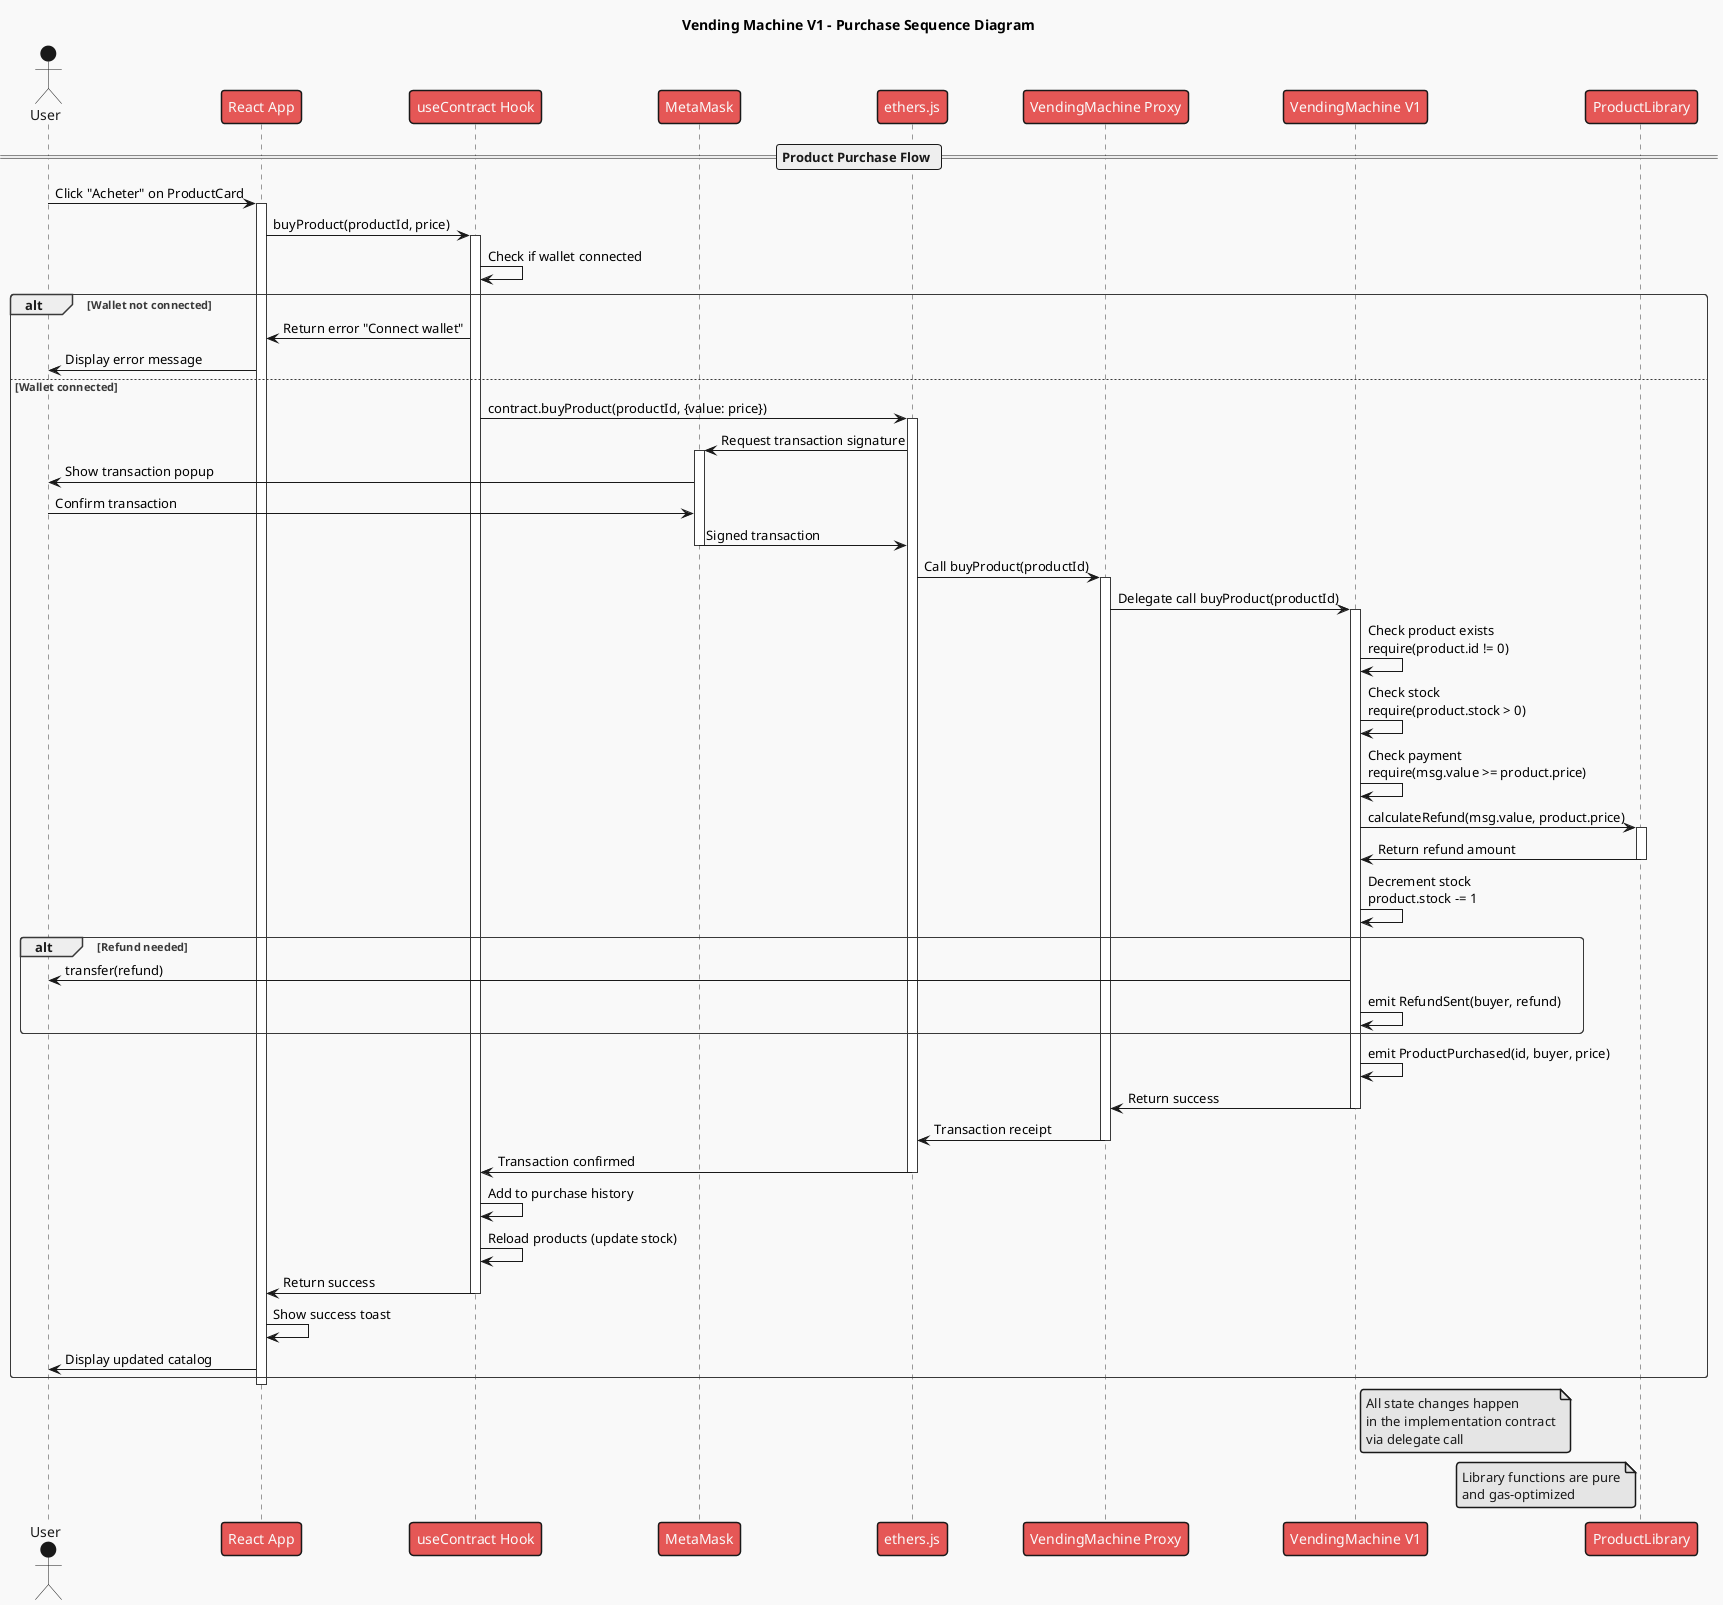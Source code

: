 @startuml Purchase Sequence Diagram
!theme mars
title Vending Machine V1 - Purchase Sequence Diagram

actor User
participant "React App" as App
participant "useContract Hook" as Hook
participant "MetaMask" as MetaMask
participant "ethers.js" as Ethers
participant "VendingMachine Proxy" as Proxy
participant "VendingMachine V1" as Implementation
participant "ProductLibrary" as Library

== Product Purchase Flow ==

User -> App : Click "Acheter" on ProductCard
activate App

App -> Hook : buyProduct(productId, price)
activate Hook

Hook -> Hook : Check if wallet connected
alt Wallet not connected
    Hook -> App : Return error "Connect wallet"
    App -> User : Display error message
else Wallet connected
    Hook -> Ethers : contract.buyProduct(productId, {value: price})
    activate Ethers
    
    Ethers -> MetaMask : Request transaction signature
    activate MetaMask
    
    MetaMask -> User : Show transaction popup
    User -> MetaMask : Confirm transaction
    
    MetaMask -> Ethers : Signed transaction
    deactivate MetaMask
    
    Ethers -> Proxy : Call buyProduct(productId)
    activate Proxy
    
    Proxy -> Implementation : Delegate call buyProduct(productId)
    activate Implementation
    
    Implementation -> Implementation : Check product exists\nrequire(product.id != 0)
    
    Implementation -> Implementation : Check stock\nrequire(product.stock > 0)
    
    Implementation -> Implementation : Check payment\nrequire(msg.value >= product.price)
    
    Implementation -> Library : calculateRefund(msg.value, product.price)
    activate Library
    Library -> Implementation : Return refund amount
    deactivate Library
    
    Implementation -> Implementation : Decrement stock\nproduct.stock -= 1
    
    alt Refund needed
        Implementation -> User : transfer(refund)
        Implementation -> Implementation : emit RefundSent(buyer, refund)
    end
    
    Implementation -> Implementation : emit ProductPurchased(id, buyer, price)
    
    Implementation -> Proxy : Return success
    deactivate Implementation
    
    Proxy -> Ethers : Transaction receipt
    deactivate Proxy
    
    Ethers -> Hook : Transaction confirmed
    deactivate Ethers
    
    Hook -> Hook : Add to purchase history
    Hook -> Hook : Reload products (update stock)
    Hook -> App : Return success
    deactivate Hook
    
    App -> App : Show success toast
    App -> User : Display updated catalog
end

deactivate App

note right of Implementation : All state changes happen\nin the implementation contract\nvia delegate call

note left of Library : Library functions are pure\nand gas-optimized

@enduml